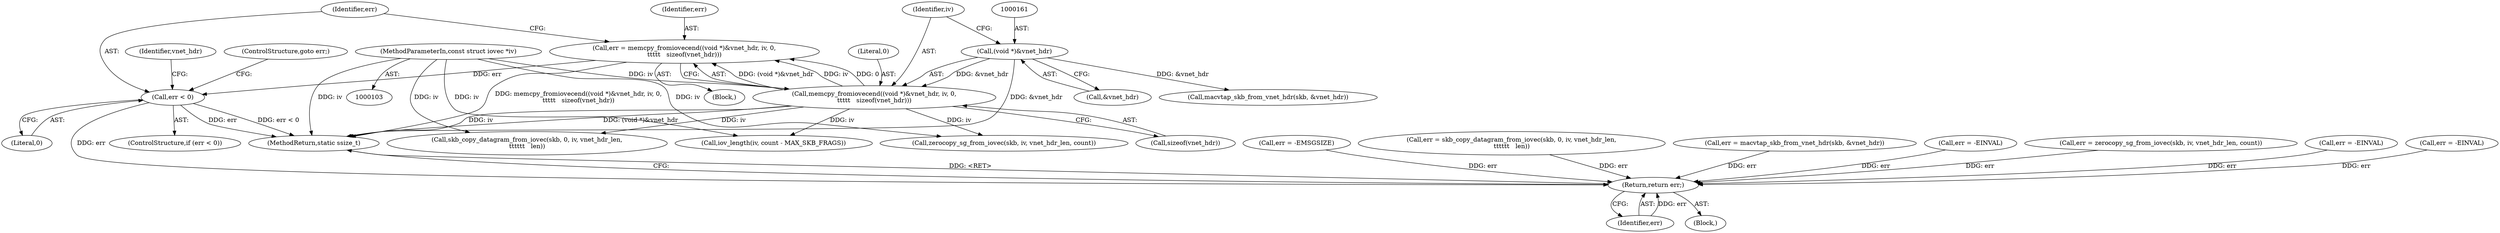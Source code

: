 digraph "0_linux_b92946e2919134ebe2a4083e4302236295ea2a73@API" {
"1000157" [label="(Call,err = memcpy_fromiovecend((void *)&vnet_hdr, iv, 0,\n\t\t\t\t\t   sizeof(vnet_hdr)))"];
"1000159" [label="(Call,memcpy_fromiovecend((void *)&vnet_hdr, iv, 0,\n\t\t\t\t\t   sizeof(vnet_hdr)))"];
"1000160" [label="(Call,(void *)&vnet_hdr)"];
"1000106" [label="(MethodParameterIn,const struct iovec *iv)"];
"1000169" [label="(Call,err < 0)"];
"1000424" [label="(Return,return err;)"];
"1000227" [label="(Call,err = -EMSGSIZE)"];
"1000171" [label="(Literal,0)"];
"1000160" [label="(Call,(void *)&vnet_hdr)"];
"1000162" [label="(Call,&vnet_hdr)"];
"1000323" [label="(Call,zerocopy_sg_from_iovec(skb, iv, vnet_hdr_len, count))"];
"1000165" [label="(Literal,0)"];
"1000164" [label="(Identifier,iv)"];
"1000329" [label="(Call,err = skb_copy_datagram_from_iovec(skb, 0, iv, vnet_hdr_len,\n\t\t\t\t\t\t   len))"];
"1000177" [label="(Identifier,vnet_hdr)"];
"1000157" [label="(Call,err = memcpy_fromiovecend((void *)&vnet_hdr, iv, 0,\n\t\t\t\t\t   sizeof(vnet_hdr)))"];
"1000425" [label="(Identifier,err)"];
"1000356" [label="(Call,err = macvtap_skb_from_vnet_hdr(skb, &vnet_hdr))"];
"1000139" [label="(Block,)"];
"1000159" [label="(Call,memcpy_fromiovecend((void *)&vnet_hdr, iv, 0,\n\t\t\t\t\t   sizeof(vnet_hdr)))"];
"1000358" [label="(Call,macvtap_skb_from_vnet_hdr(skb, &vnet_hdr))"];
"1000170" [label="(Identifier,err)"];
"1000424" [label="(Return,return err;)"];
"1000331" [label="(Call,skb_copy_datagram_from_iovec(skb, 0, iv, vnet_hdr_len,\n\t\t\t\t\t\t   len))"];
"1000166" [label="(Call,sizeof(vnet_hdr))"];
"1000106" [label="(MethodParameterIn,const struct iovec *iv)"];
"1000263" [label="(Call,iov_length(iv, count - MAX_SKB_FRAGS))"];
"1000426" [label="(MethodReturn,static ssize_t)"];
"1000158" [label="(Identifier,err)"];
"1000169" [label="(Call,err < 0)"];
"1000206" [label="(Call,err = -EINVAL)"];
"1000172" [label="(ControlStructure,goto err;)"];
"1000321" [label="(Call,err = zerocopy_sg_from_iovec(skb, iv, vnet_hdr_len, count))"];
"1000145" [label="(Call,err = -EINVAL)"];
"1000168" [label="(ControlStructure,if (err < 0))"];
"1000217" [label="(Call,err = -EINVAL)"];
"1000110" [label="(Block,)"];
"1000157" -> "1000139"  [label="AST: "];
"1000157" -> "1000159"  [label="CFG: "];
"1000158" -> "1000157"  [label="AST: "];
"1000159" -> "1000157"  [label="AST: "];
"1000170" -> "1000157"  [label="CFG: "];
"1000157" -> "1000426"  [label="DDG: memcpy_fromiovecend((void *)&vnet_hdr, iv, 0,\n\t\t\t\t\t   sizeof(vnet_hdr))"];
"1000159" -> "1000157"  [label="DDG: (void *)&vnet_hdr"];
"1000159" -> "1000157"  [label="DDG: iv"];
"1000159" -> "1000157"  [label="DDG: 0"];
"1000157" -> "1000169"  [label="DDG: err"];
"1000159" -> "1000166"  [label="CFG: "];
"1000160" -> "1000159"  [label="AST: "];
"1000164" -> "1000159"  [label="AST: "];
"1000165" -> "1000159"  [label="AST: "];
"1000166" -> "1000159"  [label="AST: "];
"1000159" -> "1000426"  [label="DDG: iv"];
"1000159" -> "1000426"  [label="DDG: (void *)&vnet_hdr"];
"1000160" -> "1000159"  [label="DDG: &vnet_hdr"];
"1000106" -> "1000159"  [label="DDG: iv"];
"1000159" -> "1000263"  [label="DDG: iv"];
"1000159" -> "1000323"  [label="DDG: iv"];
"1000159" -> "1000331"  [label="DDG: iv"];
"1000160" -> "1000162"  [label="CFG: "];
"1000161" -> "1000160"  [label="AST: "];
"1000162" -> "1000160"  [label="AST: "];
"1000164" -> "1000160"  [label="CFG: "];
"1000160" -> "1000426"  [label="DDG: &vnet_hdr"];
"1000160" -> "1000358"  [label="DDG: &vnet_hdr"];
"1000106" -> "1000103"  [label="AST: "];
"1000106" -> "1000426"  [label="DDG: iv"];
"1000106" -> "1000263"  [label="DDG: iv"];
"1000106" -> "1000323"  [label="DDG: iv"];
"1000106" -> "1000331"  [label="DDG: iv"];
"1000169" -> "1000168"  [label="AST: "];
"1000169" -> "1000171"  [label="CFG: "];
"1000170" -> "1000169"  [label="AST: "];
"1000171" -> "1000169"  [label="AST: "];
"1000172" -> "1000169"  [label="CFG: "];
"1000177" -> "1000169"  [label="CFG: "];
"1000169" -> "1000426"  [label="DDG: err < 0"];
"1000169" -> "1000426"  [label="DDG: err"];
"1000169" -> "1000424"  [label="DDG: err"];
"1000424" -> "1000110"  [label="AST: "];
"1000424" -> "1000425"  [label="CFG: "];
"1000425" -> "1000424"  [label="AST: "];
"1000426" -> "1000424"  [label="CFG: "];
"1000424" -> "1000426"  [label="DDG: <RET>"];
"1000425" -> "1000424"  [label="DDG: err"];
"1000356" -> "1000424"  [label="DDG: err"];
"1000227" -> "1000424"  [label="DDG: err"];
"1000217" -> "1000424"  [label="DDG: err"];
"1000206" -> "1000424"  [label="DDG: err"];
"1000329" -> "1000424"  [label="DDG: err"];
"1000321" -> "1000424"  [label="DDG: err"];
"1000145" -> "1000424"  [label="DDG: err"];
}
